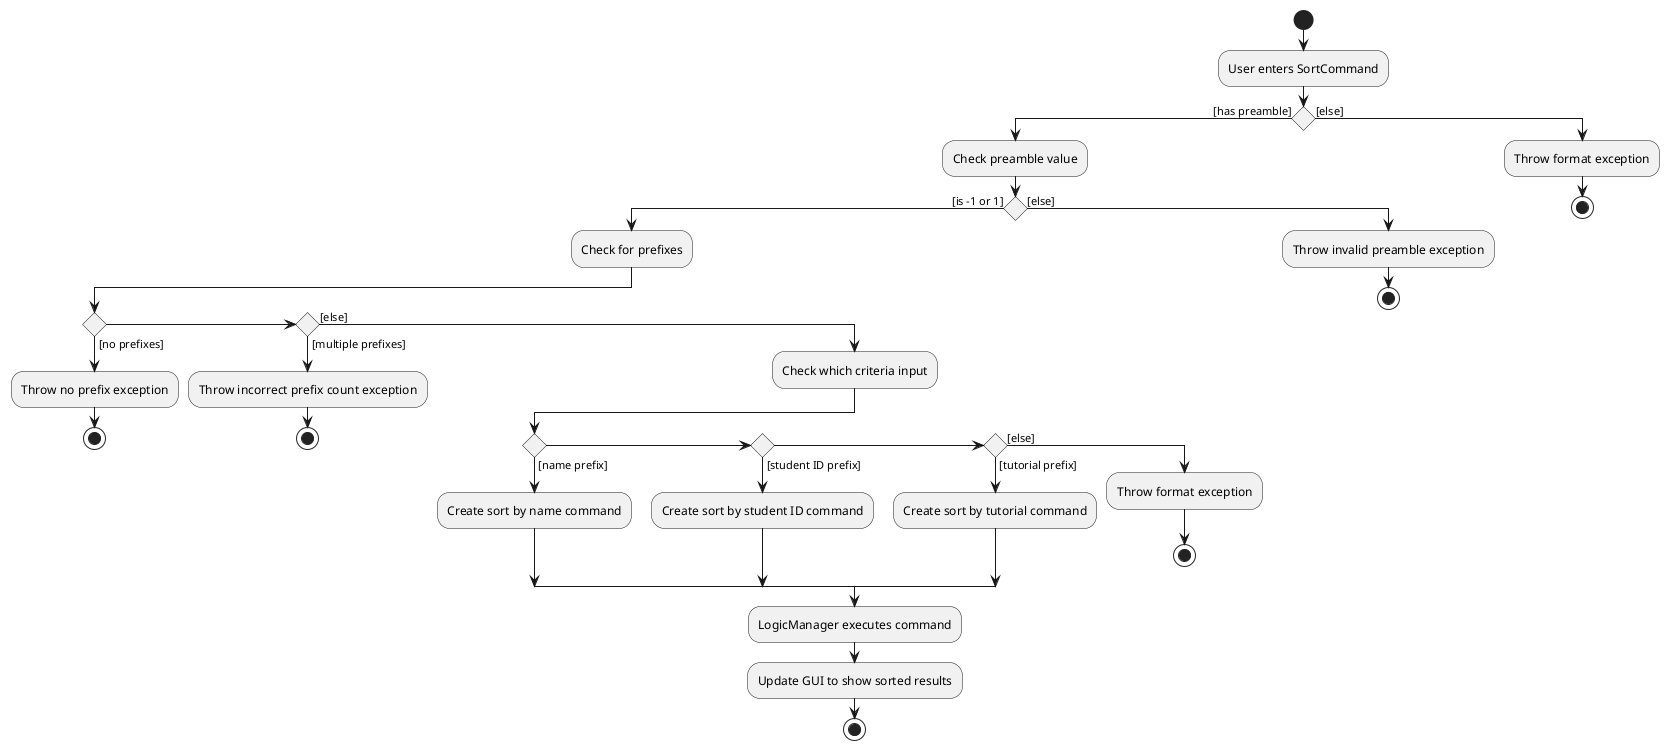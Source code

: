 @startuml
'https://plantuml.com/activity-diagram-beta

start
:User enters SortCommand;
if () then ([has preamble])
  :Check preamble value;
  if () then ([is -1 or 1])
    :Check for prefixes;
    if () then ([no prefixes])
      :Throw no prefix exception;
      stop
    elseif () then ([multiple prefixes])
      :Throw incorrect prefix count exception;
      stop
    else ([else])
      :Check which criteria input;
      if () then ([name prefix])
        :Create sort by name command;
      elseif () then ([student ID prefix])
        :Create sort by student ID command;
      elseif () then ([tutorial prefix])
        :Create sort by tutorial command;
      else ([else])
        :Throw format exception;
        stop
      endif
      :LogicManager executes command;
      :Update GUI to show sorted results;
      stop
    endif
  else ([else])
    :Throw invalid preamble exception;
    stop
  endif
else ([else])
    :Throw format exception;
    stop

@enduml
